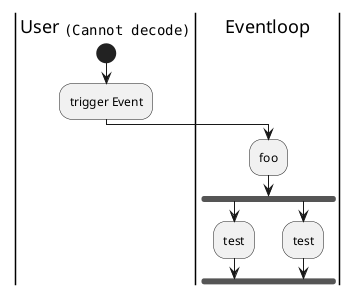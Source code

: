 @startuml
|User <img actor.png>|
start
:trigger Event;

|Eventloop|
:foo;
fork
:test;
fork again
:test;
end fork


'(*)  --> "check input"
'If "input is verbose" then
'--> [Yes] "turn on verbosity"
'--> "run command"
'else
'--> "run command"
'Endif
'-->(*)
@enduml